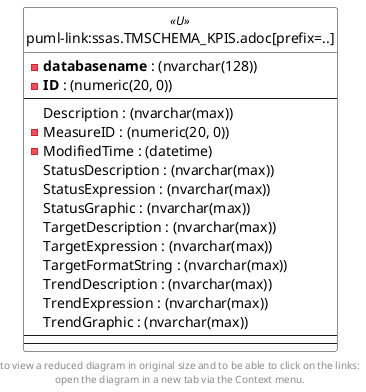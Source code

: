 @startuml
left to right direction
'top to bottom direction
hide circle
'avoide "." issues:
set namespaceSeparator none


skinparam class {
  BackgroundColor White
  BackgroundColor<<FN>> Yellow
  BackgroundColor<<FS>> Yellow
  BackgroundColor<<FT>> LightGray
  BackgroundColor<<IF>> Yellow
  BackgroundColor<<IS>> Yellow
  BackgroundColor<<P>> Aqua
  BackgroundColor<<PC>> Aqua
  BackgroundColor<<SN>> Yellow
  BackgroundColor<<SO>> SlateBlue
  BackgroundColor<<TF>> LightGray
  BackgroundColor<<TR>> Tomato
  BackgroundColor<<U>> White
  BackgroundColor<<V>> WhiteSmoke
  BackgroundColor<<X>> Aqua
}


entity "puml-link:ssas.TMSCHEMA_KPIS.adoc[prefix=..]" as ssas.TMSCHEMA_KPIS << U >> {
  - **databasename** : (nvarchar(128))
  - **ID** : (numeric(20, 0))
  --
  Description : (nvarchar(max))
  - MeasureID : (numeric(20, 0))
  - ModifiedTime : (datetime)
  StatusDescription : (nvarchar(max))
  StatusExpression : (nvarchar(max))
  StatusGraphic : (nvarchar(max))
  TargetDescription : (nvarchar(max))
  TargetExpression : (nvarchar(max))
  TargetFormatString : (nvarchar(max))
  TrendDescription : (nvarchar(max))
  TrendExpression : (nvarchar(max))
  TrendGraphic : (nvarchar(max))
  --
  --
}



footer
to view a reduced diagram in original size and to be able to click on the links:
open the diagram in a new tab via the Context menu.
end footer

@enduml


